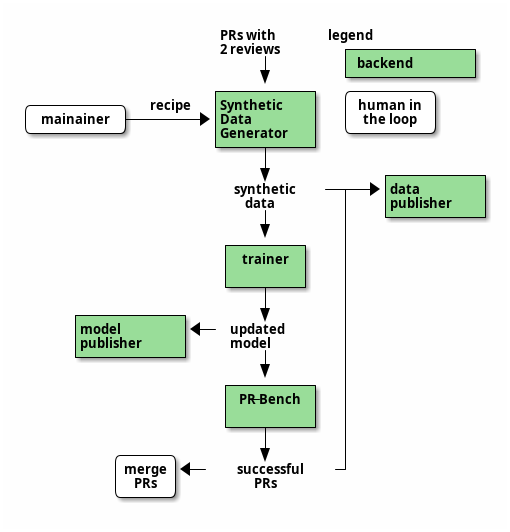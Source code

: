 @startditaa
                    PRs with  legend           
                    2 reviews   +------------+ 
                        |       |backend cGRE| 
                        v       +------------+ 
                   +---------+  /--------\     
/---------\ recipe |Synthetic|  |human in|     
|mainainer+------->|Data cGRE|  |the loop|     
\---------/        |Generator|  \--------/     
                   +----+---++                 
                        |                      
                        v           +---------+
                    synthetic --+-->|data cGRE|
                      data      |   |publisher|
                        |       |   +---------+
                        v       |              
                    +-------+   |              
                    |trainer|   |              
                    |   cGRE|   |              
                    +---+---+   |              
                        |       |              
     +----------+       v       |              
     |model cGRE|<-- updated    |              
     |publisher |    model      |              
     +----------+       |       |              
                        v       |              
                    +--------+  |              
                    |PR-Bench|  |              
                    |    cGRE|  |              
                    +---+----+  |              
                        |       |              
         /-----\        v       |              
         |merge|<-- successful -+              
         | PRs |       PRs                     
         \-----/                               
@endditaa
